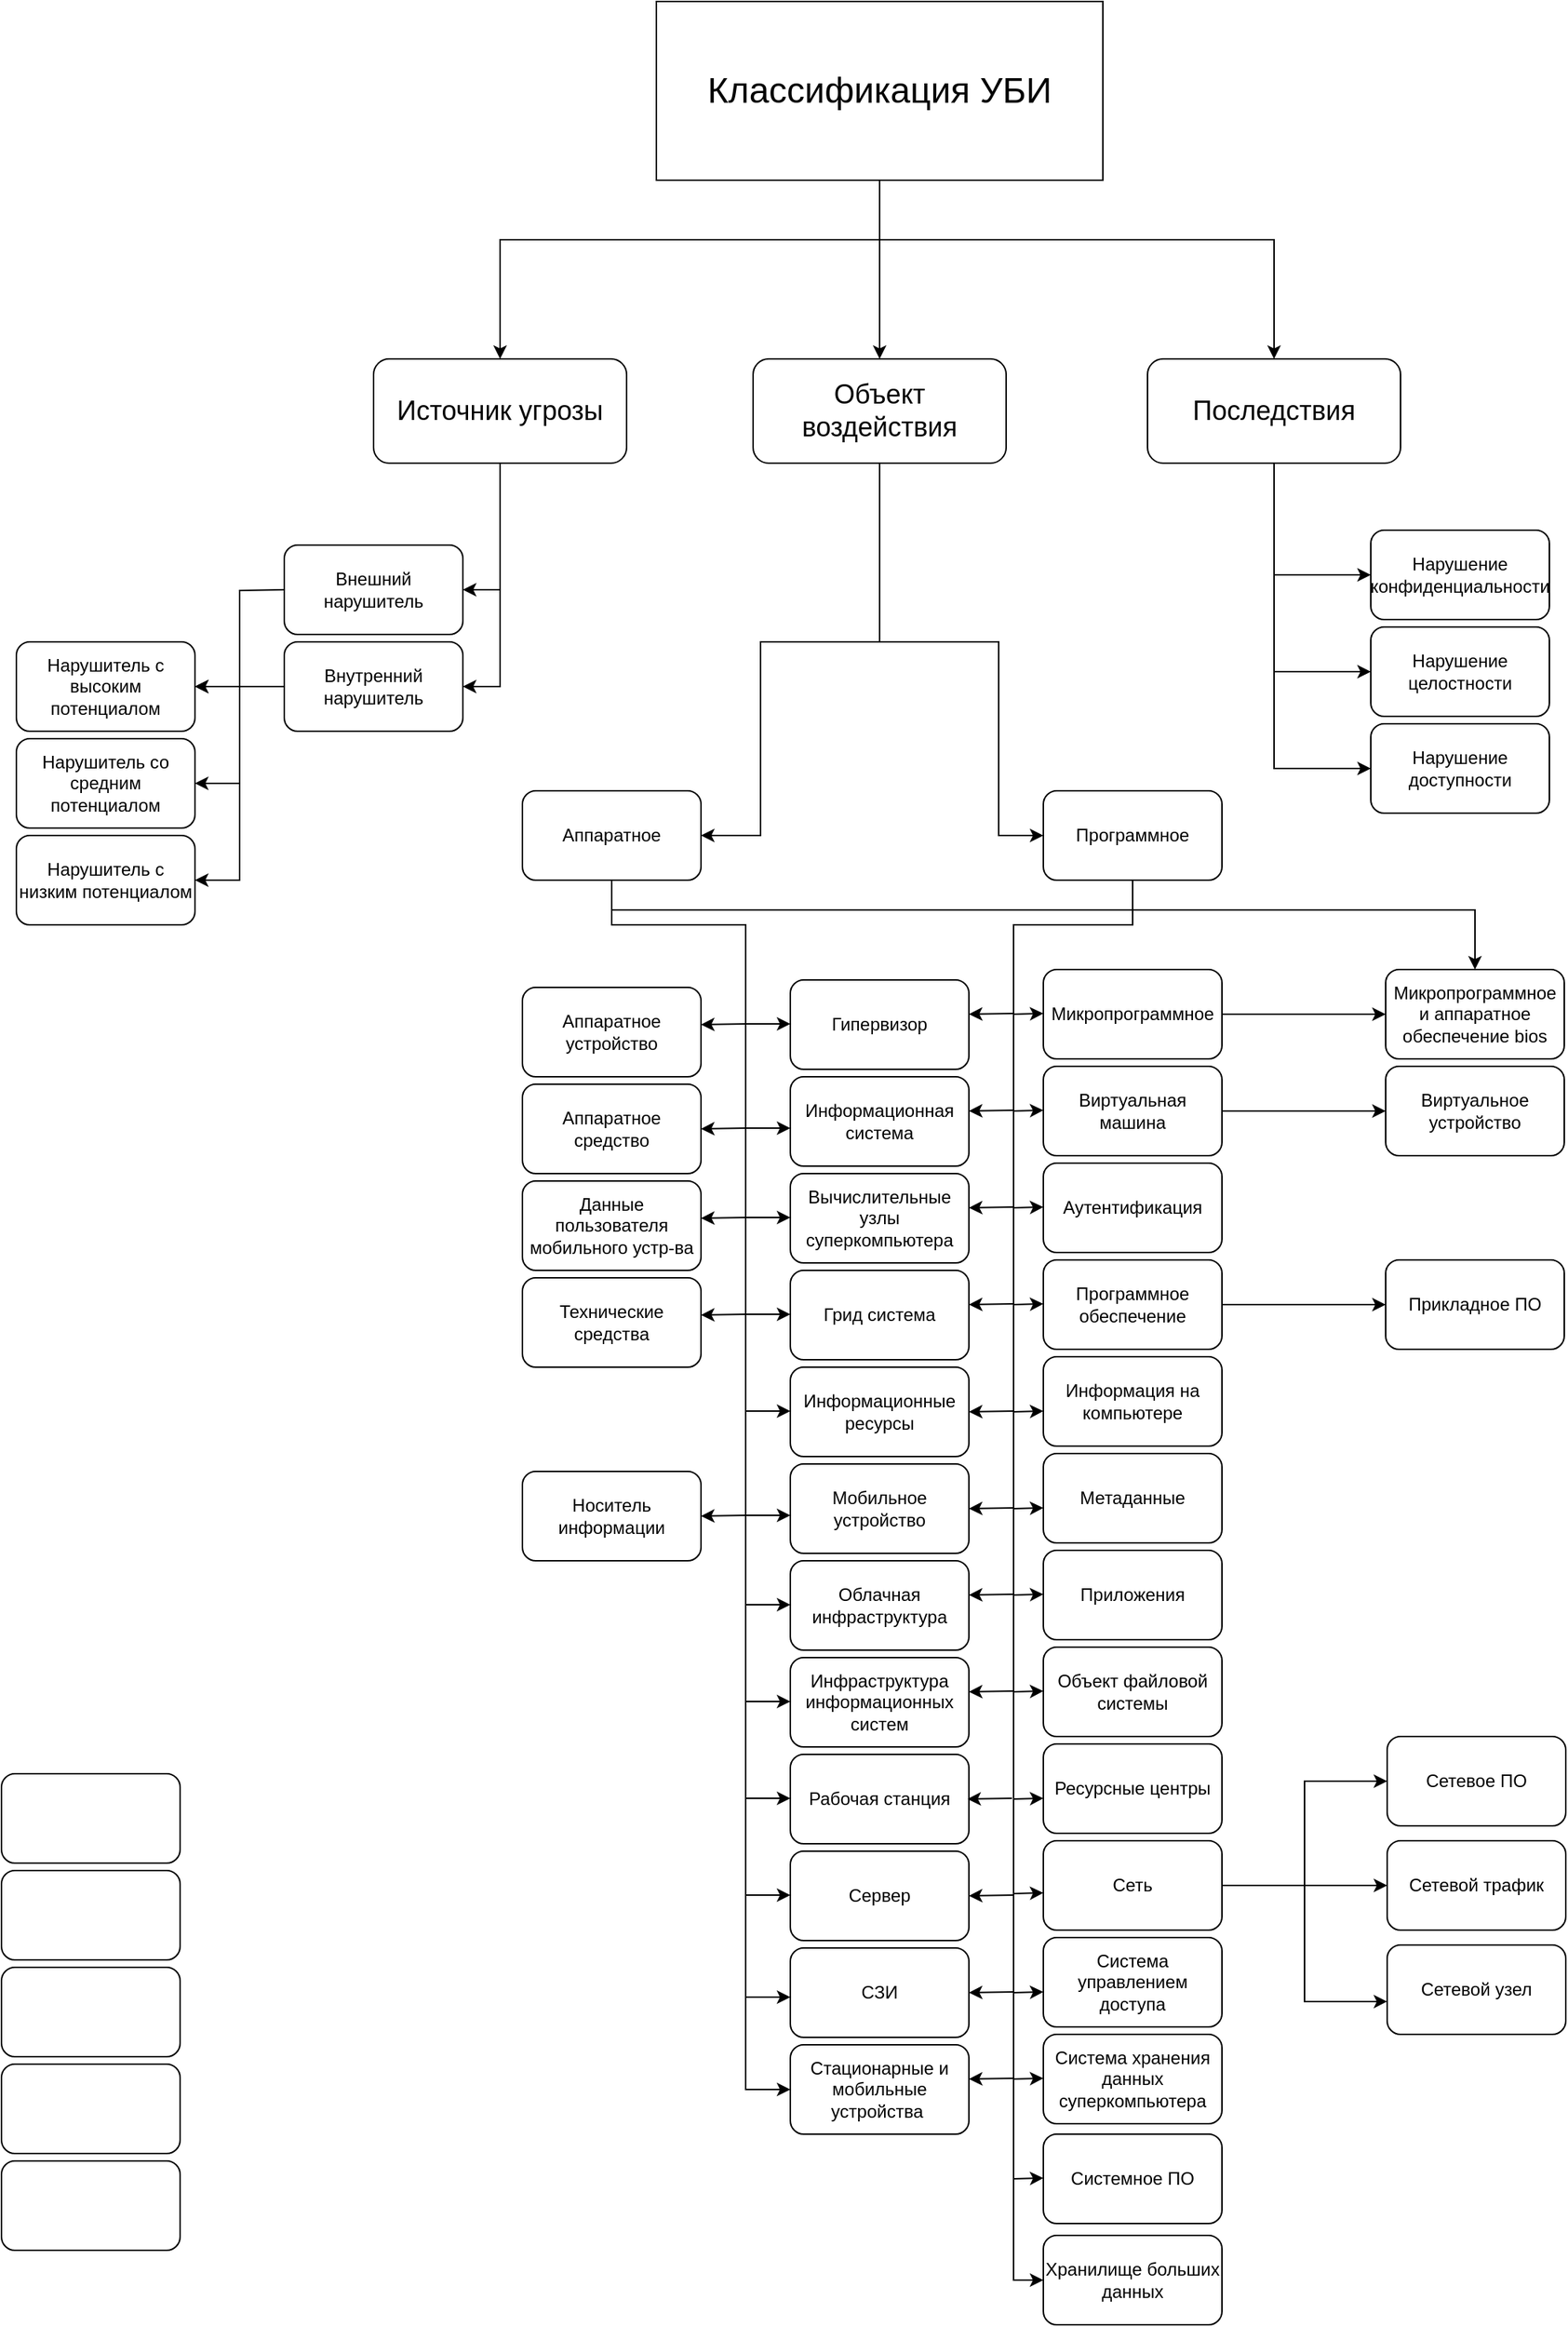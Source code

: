 <mxfile version="21.8.2" type="github">
  <diagram name="Страница — 1" id="jvkb7Z_AVvAjdhoQqOSj">
    <mxGraphModel dx="2133" dy="611" grid="1" gridSize="10" guides="1" tooltips="1" connect="1" arrows="1" fold="1" page="1" pageScale="1" pageWidth="827" pageHeight="1169" math="0" shadow="0">
      <root>
        <mxCell id="0" />
        <mxCell id="1" parent="0" />
        <mxCell id="f-tuK9ODlxQQK8mU3Vla-127" style="edgeStyle=orthogonalEdgeStyle;rounded=0;orthogonalLoop=1;jettySize=auto;html=1;entryX=0.5;entryY=0;entryDx=0;entryDy=0;" edge="1" parent="1" source="zIQ9c6ViwpbR3DGy_JfX-1" target="zIQ9c6ViwpbR3DGy_JfX-2">
          <mxGeometry relative="1" as="geometry">
            <Array as="points">
              <mxPoint x="290" y="290" />
              <mxPoint x="35" y="290" />
            </Array>
          </mxGeometry>
        </mxCell>
        <mxCell id="f-tuK9ODlxQQK8mU3Vla-128" style="edgeStyle=orthogonalEdgeStyle;rounded=0;orthogonalLoop=1;jettySize=auto;html=1;entryX=0.5;entryY=0;entryDx=0;entryDy=0;" edge="1" parent="1" source="zIQ9c6ViwpbR3DGy_JfX-1" target="zIQ9c6ViwpbR3DGy_JfX-3">
          <mxGeometry relative="1" as="geometry" />
        </mxCell>
        <mxCell id="f-tuK9ODlxQQK8mU3Vla-129" style="edgeStyle=orthogonalEdgeStyle;rounded=0;orthogonalLoop=1;jettySize=auto;html=1;entryX=0.5;entryY=0;entryDx=0;entryDy=0;" edge="1" parent="1" source="zIQ9c6ViwpbR3DGy_JfX-1" target="zIQ9c6ViwpbR3DGy_JfX-5">
          <mxGeometry relative="1" as="geometry">
            <Array as="points">
              <mxPoint x="290" y="290" />
              <mxPoint x="555" y="290" />
            </Array>
          </mxGeometry>
        </mxCell>
        <mxCell id="zIQ9c6ViwpbR3DGy_JfX-1" value="&lt;font style=&quot;font-size: 24px;&quot;&gt;Классификация УБИ&lt;/font&gt;" style="rounded=0;whiteSpace=wrap;html=1;" parent="1" vertex="1">
          <mxGeometry x="140" y="130" width="300" height="120" as="geometry" />
        </mxCell>
        <mxCell id="f-tuK9ODlxQQK8mU3Vla-13" style="edgeStyle=orthogonalEdgeStyle;rounded=0;orthogonalLoop=1;jettySize=auto;html=1;exitX=0.5;exitY=1;exitDx=0;exitDy=0;entryX=1;entryY=0.5;entryDx=0;entryDy=0;" edge="1" parent="1" source="zIQ9c6ViwpbR3DGy_JfX-2" target="f-tuK9ODlxQQK8mU3Vla-10">
          <mxGeometry relative="1" as="geometry" />
        </mxCell>
        <mxCell id="f-tuK9ODlxQQK8mU3Vla-14" style="edgeStyle=orthogonalEdgeStyle;rounded=0;orthogonalLoop=1;jettySize=auto;html=1;exitX=0.5;exitY=1;exitDx=0;exitDy=0;entryX=1;entryY=0.5;entryDx=0;entryDy=0;" edge="1" parent="1" source="zIQ9c6ViwpbR3DGy_JfX-2" target="f-tuK9ODlxQQK8mU3Vla-11">
          <mxGeometry relative="1" as="geometry" />
        </mxCell>
        <mxCell id="zIQ9c6ViwpbR3DGy_JfX-2" value="&lt;font style=&quot;font-size: 18px;&quot;&gt;Источник угрозы&lt;/font&gt;" style="rounded=1;whiteSpace=wrap;html=1;" parent="1" vertex="1">
          <mxGeometry x="-50" y="370" width="170" height="70" as="geometry" />
        </mxCell>
        <mxCell id="f-tuK9ODlxQQK8mU3Vla-66" style="edgeStyle=orthogonalEdgeStyle;rounded=0;orthogonalLoop=1;jettySize=auto;html=1;entryX=1;entryY=0.5;entryDx=0;entryDy=0;exitX=0.5;exitY=1;exitDx=0;exitDy=0;" edge="1" parent="1" source="zIQ9c6ViwpbR3DGy_JfX-3" target="f-tuK9ODlxQQK8mU3Vla-12">
          <mxGeometry relative="1" as="geometry">
            <mxPoint x="200" y="1290" as="targetPoint" />
            <Array as="points">
              <mxPoint x="290" y="560" />
              <mxPoint x="210" y="560" />
              <mxPoint x="210" y="690" />
            </Array>
          </mxGeometry>
        </mxCell>
        <mxCell id="f-tuK9ODlxQQK8mU3Vla-68" style="edgeStyle=orthogonalEdgeStyle;rounded=0;orthogonalLoop=1;jettySize=auto;html=1;exitX=0.5;exitY=1;exitDx=0;exitDy=0;entryX=0;entryY=0.5;entryDx=0;entryDy=0;" edge="1" parent="1" source="zIQ9c6ViwpbR3DGy_JfX-3" target="f-tuK9ODlxQQK8mU3Vla-19">
          <mxGeometry relative="1" as="geometry">
            <mxPoint x="390" y="1640" as="targetPoint" />
            <Array as="points">
              <mxPoint x="290" y="560" />
              <mxPoint x="370" y="560" />
              <mxPoint x="370" y="690" />
            </Array>
          </mxGeometry>
        </mxCell>
        <mxCell id="zIQ9c6ViwpbR3DGy_JfX-3" value="&lt;font style=&quot;font-size: 18px;&quot;&gt;Объект воздействия&lt;/font&gt;" style="rounded=1;whiteSpace=wrap;html=1;" parent="1" vertex="1">
          <mxGeometry x="205" y="370" width="170" height="70" as="geometry" />
        </mxCell>
        <mxCell id="f-tuK9ODlxQQK8mU3Vla-5" style="edgeStyle=orthogonalEdgeStyle;rounded=0;orthogonalLoop=1;jettySize=auto;html=1;exitX=0.5;exitY=1;exitDx=0;exitDy=0;entryX=0;entryY=0.5;entryDx=0;entryDy=0;" edge="1" parent="1" source="zIQ9c6ViwpbR3DGy_JfX-5" target="f-tuK9ODlxQQK8mU3Vla-3">
          <mxGeometry relative="1" as="geometry" />
        </mxCell>
        <mxCell id="f-tuK9ODlxQQK8mU3Vla-6" style="edgeStyle=orthogonalEdgeStyle;rounded=0;orthogonalLoop=1;jettySize=auto;html=1;exitX=0.5;exitY=1;exitDx=0;exitDy=0;entryX=0;entryY=0.5;entryDx=0;entryDy=0;" edge="1" parent="1" source="zIQ9c6ViwpbR3DGy_JfX-5" target="f-tuK9ODlxQQK8mU3Vla-4">
          <mxGeometry relative="1" as="geometry" />
        </mxCell>
        <mxCell id="zIQ9c6ViwpbR3DGy_JfX-5" value="&lt;font style=&quot;font-size: 18px;&quot;&gt;Последствия&lt;/font&gt;" style="rounded=1;whiteSpace=wrap;html=1;" parent="1" vertex="1">
          <mxGeometry x="470" y="370" width="170" height="70" as="geometry" />
        </mxCell>
        <mxCell id="zIQ9c6ViwpbR3DGy_JfX-14" value="" style="endArrow=classic;html=1;rounded=0;exitX=0.5;exitY=1;exitDx=0;exitDy=0;entryX=0;entryY=0.5;entryDx=0;entryDy=0;" parent="1" source="zIQ9c6ViwpbR3DGy_JfX-5" target="f-tuK9ODlxQQK8mU3Vla-1" edge="1">
          <mxGeometry width="50" height="50" relative="1" as="geometry">
            <mxPoint x="380" y="505" as="sourcePoint" />
            <mxPoint x="430" y="455" as="targetPoint" />
            <Array as="points">
              <mxPoint x="555" y="515" />
            </Array>
          </mxGeometry>
        </mxCell>
        <mxCell id="f-tuK9ODlxQQK8mU3Vla-1" value="Нарушение конфиденциальности" style="rounded=1;whiteSpace=wrap;html=1;" vertex="1" parent="1">
          <mxGeometry x="620" y="485" width="120" height="60" as="geometry" />
        </mxCell>
        <mxCell id="f-tuK9ODlxQQK8mU3Vla-3" value="Нарушение целостности" style="rounded=1;whiteSpace=wrap;html=1;" vertex="1" parent="1">
          <mxGeometry x="620" y="550" width="120" height="60" as="geometry" />
        </mxCell>
        <mxCell id="f-tuK9ODlxQQK8mU3Vla-4" value="Нарушение доступности" style="rounded=1;whiteSpace=wrap;html=1;" vertex="1" parent="1">
          <mxGeometry x="620" y="615" width="120" height="60" as="geometry" />
        </mxCell>
        <mxCell id="f-tuK9ODlxQQK8mU3Vla-7" value="Нарушитель с высоким потенциалом" style="rounded=1;whiteSpace=wrap;html=1;" vertex="1" parent="1">
          <mxGeometry x="-290" y="560" width="120" height="60" as="geometry" />
        </mxCell>
        <mxCell id="f-tuK9ODlxQQK8mU3Vla-8" value="Нарушитель со средним потенциалом" style="rounded=1;whiteSpace=wrap;html=1;" vertex="1" parent="1">
          <mxGeometry x="-290" y="625" width="120" height="60" as="geometry" />
        </mxCell>
        <mxCell id="f-tuK9ODlxQQK8mU3Vla-9" value="Нарушитель с низким потенциалом" style="rounded=1;whiteSpace=wrap;html=1;" vertex="1" parent="1">
          <mxGeometry x="-290" y="690" width="120" height="60" as="geometry" />
        </mxCell>
        <mxCell id="f-tuK9ODlxQQK8mU3Vla-18" style="edgeStyle=orthogonalEdgeStyle;rounded=0;orthogonalLoop=1;jettySize=auto;html=1;exitX=0;exitY=0.5;exitDx=0;exitDy=0;entryX=1;entryY=0.5;entryDx=0;entryDy=0;" edge="1" parent="1" target="f-tuK9ODlxQQK8mU3Vla-7">
          <mxGeometry relative="1" as="geometry">
            <mxPoint x="-110" y="525" as="sourcePoint" />
          </mxGeometry>
        </mxCell>
        <mxCell id="f-tuK9ODlxQQK8mU3Vla-10" value="Внешний нарушитель" style="rounded=1;whiteSpace=wrap;html=1;" vertex="1" parent="1">
          <mxGeometry x="-110" y="495" width="120" height="60" as="geometry" />
        </mxCell>
        <mxCell id="f-tuK9ODlxQQK8mU3Vla-15" style="edgeStyle=orthogonalEdgeStyle;rounded=0;orthogonalLoop=1;jettySize=auto;html=1;exitX=0;exitY=0.5;exitDx=0;exitDy=0;entryX=1;entryY=0.5;entryDx=0;entryDy=0;" edge="1" parent="1" source="f-tuK9ODlxQQK8mU3Vla-11" target="f-tuK9ODlxQQK8mU3Vla-9">
          <mxGeometry relative="1" as="geometry" />
        </mxCell>
        <mxCell id="f-tuK9ODlxQQK8mU3Vla-16" style="edgeStyle=orthogonalEdgeStyle;rounded=0;orthogonalLoop=1;jettySize=auto;html=1;exitX=0;exitY=0.5;exitDx=0;exitDy=0;entryX=1;entryY=0.5;entryDx=0;entryDy=0;" edge="1" parent="1" source="f-tuK9ODlxQQK8mU3Vla-11" target="f-tuK9ODlxQQK8mU3Vla-8">
          <mxGeometry relative="1" as="geometry" />
        </mxCell>
        <mxCell id="f-tuK9ODlxQQK8mU3Vla-17" style="edgeStyle=orthogonalEdgeStyle;rounded=0;orthogonalLoop=1;jettySize=auto;html=1;exitX=0;exitY=0.5;exitDx=0;exitDy=0;entryX=1;entryY=0.5;entryDx=0;entryDy=0;" edge="1" parent="1" source="f-tuK9ODlxQQK8mU3Vla-11" target="f-tuK9ODlxQQK8mU3Vla-7">
          <mxGeometry relative="1" as="geometry" />
        </mxCell>
        <mxCell id="f-tuK9ODlxQQK8mU3Vla-11" value="Внутренний нарушитель" style="rounded=1;whiteSpace=wrap;html=1;" vertex="1" parent="1">
          <mxGeometry x="-110" y="560" width="120" height="60" as="geometry" />
        </mxCell>
        <mxCell id="f-tuK9ODlxQQK8mU3Vla-69" style="edgeStyle=orthogonalEdgeStyle;rounded=0;orthogonalLoop=1;jettySize=auto;html=1;entryX=0;entryY=0.5;entryDx=0;entryDy=0;exitX=0.5;exitY=1;exitDx=0;exitDy=0;" edge="1" parent="1" source="f-tuK9ODlxQQK8mU3Vla-12" target="f-tuK9ODlxQQK8mU3Vla-53">
          <mxGeometry relative="1" as="geometry">
            <mxPoint x="130" y="726" as="sourcePoint" />
            <mxPoint x="190" y="1568" as="targetPoint" />
            <Array as="points">
              <mxPoint x="110" y="750" />
              <mxPoint x="200" y="750" />
              <mxPoint x="200" y="1532" />
            </Array>
          </mxGeometry>
        </mxCell>
        <mxCell id="f-tuK9ODlxQQK8mU3Vla-130" style="edgeStyle=orthogonalEdgeStyle;rounded=0;orthogonalLoop=1;jettySize=auto;html=1;entryX=0.5;entryY=0;entryDx=0;entryDy=0;" edge="1" parent="1" source="f-tuK9ODlxQQK8mU3Vla-12" target="f-tuK9ODlxQQK8mU3Vla-45">
          <mxGeometry relative="1" as="geometry">
            <Array as="points">
              <mxPoint x="110" y="740" />
              <mxPoint x="690" y="740" />
            </Array>
          </mxGeometry>
        </mxCell>
        <mxCell id="f-tuK9ODlxQQK8mU3Vla-12" value="Аппаратное" style="rounded=1;whiteSpace=wrap;html=1;" vertex="1" parent="1">
          <mxGeometry x="50" y="660" width="120" height="60" as="geometry" />
        </mxCell>
        <mxCell id="f-tuK9ODlxQQK8mU3Vla-70" style="edgeStyle=orthogonalEdgeStyle;rounded=0;orthogonalLoop=1;jettySize=auto;html=1;entryX=0;entryY=0.5;entryDx=0;entryDy=0;" edge="1" parent="1" source="f-tuK9ODlxQQK8mU3Vla-19" target="f-tuK9ODlxQQK8mU3Vla-51">
          <mxGeometry relative="1" as="geometry">
            <Array as="points">
              <mxPoint x="460" y="750" />
              <mxPoint x="380" y="750" />
              <mxPoint x="380" y="1660" />
            </Array>
          </mxGeometry>
        </mxCell>
        <mxCell id="f-tuK9ODlxQQK8mU3Vla-19" value="Программное" style="rounded=1;whiteSpace=wrap;html=1;" vertex="1" parent="1">
          <mxGeometry x="400" y="660" width="120" height="60" as="geometry" />
        </mxCell>
        <mxCell id="f-tuK9ODlxQQK8mU3Vla-121" style="edgeStyle=orthogonalEdgeStyle;rounded=0;orthogonalLoop=1;jettySize=auto;html=1;entryX=0;entryY=0.5;entryDx=0;entryDy=0;" edge="1" parent="1" source="f-tuK9ODlxQQK8mU3Vla-20" target="f-tuK9ODlxQQK8mU3Vla-45">
          <mxGeometry relative="1" as="geometry" />
        </mxCell>
        <mxCell id="f-tuK9ODlxQQK8mU3Vla-20" value="Микропрограммное" style="rounded=1;whiteSpace=wrap;html=1;" vertex="1" parent="1">
          <mxGeometry x="400" y="780" width="120" height="60" as="geometry" />
        </mxCell>
        <mxCell id="f-tuK9ODlxQQK8mU3Vla-21" value="Аппаратное устройство" style="rounded=1;whiteSpace=wrap;html=1;" vertex="1" parent="1">
          <mxGeometry x="50" y="792" width="120" height="60" as="geometry" />
        </mxCell>
        <mxCell id="f-tuK9ODlxQQK8mU3Vla-22" value="Аппаратное средство" style="rounded=1;whiteSpace=wrap;html=1;" vertex="1" parent="1">
          <mxGeometry x="50" y="857" width="120" height="60" as="geometry" />
        </mxCell>
        <mxCell id="f-tuK9ODlxQQK8mU3Vla-23" value="Данные пользователя мобильного устр-ва" style="rounded=1;whiteSpace=wrap;html=1;" vertex="1" parent="1">
          <mxGeometry x="50" y="922" width="120" height="60" as="geometry" />
        </mxCell>
        <mxCell id="f-tuK9ODlxQQK8mU3Vla-24" value="Технические средства" style="rounded=1;whiteSpace=wrap;html=1;" vertex="1" parent="1">
          <mxGeometry x="50" y="987" width="120" height="60" as="geometry" />
        </mxCell>
        <mxCell id="f-tuK9ODlxQQK8mU3Vla-26" value="Носитель информации" style="rounded=1;whiteSpace=wrap;html=1;" vertex="1" parent="1">
          <mxGeometry x="50" y="1117" width="120" height="60" as="geometry" />
        </mxCell>
        <mxCell id="f-tuK9ODlxQQK8mU3Vla-27" value="" style="rounded=1;whiteSpace=wrap;html=1;" vertex="1" parent="1">
          <mxGeometry x="-300" y="1320" width="120" height="60" as="geometry" />
        </mxCell>
        <mxCell id="f-tuK9ODlxQQK8mU3Vla-28" value="" style="rounded=1;whiteSpace=wrap;html=1;" vertex="1" parent="1">
          <mxGeometry x="-300" y="1385" width="120" height="60" as="geometry" />
        </mxCell>
        <mxCell id="f-tuK9ODlxQQK8mU3Vla-122" style="edgeStyle=orthogonalEdgeStyle;rounded=0;orthogonalLoop=1;jettySize=auto;html=1;entryX=0;entryY=0.5;entryDx=0;entryDy=0;" edge="1" parent="1" source="f-tuK9ODlxQQK8mU3Vla-29" target="f-tuK9ODlxQQK8mU3Vla-37">
          <mxGeometry relative="1" as="geometry" />
        </mxCell>
        <mxCell id="f-tuK9ODlxQQK8mU3Vla-29" value="Виртуальная машина" style="rounded=1;whiteSpace=wrap;html=1;" vertex="1" parent="1">
          <mxGeometry x="400" y="845" width="120" height="60" as="geometry" />
        </mxCell>
        <mxCell id="f-tuK9ODlxQQK8mU3Vla-30" value="Аутентификация" style="rounded=1;whiteSpace=wrap;html=1;" vertex="1" parent="1">
          <mxGeometry x="400" y="910" width="120" height="60" as="geometry" />
        </mxCell>
        <mxCell id="f-tuK9ODlxQQK8mU3Vla-123" style="edgeStyle=orthogonalEdgeStyle;rounded=0;orthogonalLoop=1;jettySize=auto;html=1;entryX=0;entryY=0.5;entryDx=0;entryDy=0;" edge="1" parent="1" source="f-tuK9ODlxQQK8mU3Vla-31" target="f-tuK9ODlxQQK8mU3Vla-61">
          <mxGeometry relative="1" as="geometry" />
        </mxCell>
        <mxCell id="f-tuK9ODlxQQK8mU3Vla-31" value="Программное обеспечение" style="rounded=1;whiteSpace=wrap;html=1;" vertex="1" parent="1">
          <mxGeometry x="400" y="975" width="120" height="60" as="geometry" />
        </mxCell>
        <mxCell id="f-tuK9ODlxQQK8mU3Vla-32" value="Информация на компьютере" style="rounded=1;whiteSpace=wrap;html=1;" vertex="1" parent="1">
          <mxGeometry x="400" y="1040" width="120" height="60" as="geometry" />
        </mxCell>
        <mxCell id="f-tuK9ODlxQQK8mU3Vla-33" value="Метаданные" style="rounded=1;whiteSpace=wrap;html=1;" vertex="1" parent="1">
          <mxGeometry x="400" y="1105" width="120" height="60" as="geometry" />
        </mxCell>
        <mxCell id="f-tuK9ODlxQQK8mU3Vla-34" value="Приложения" style="rounded=1;whiteSpace=wrap;html=1;" vertex="1" parent="1">
          <mxGeometry x="400" y="1170" width="120" height="60" as="geometry" />
        </mxCell>
        <mxCell id="f-tuK9ODlxQQK8mU3Vla-35" value="Объект файловой системы" style="rounded=1;whiteSpace=wrap;html=1;" vertex="1" parent="1">
          <mxGeometry x="400" y="1235" width="120" height="60" as="geometry" />
        </mxCell>
        <mxCell id="f-tuK9ODlxQQK8mU3Vla-36" value="Гипервизор" style="rounded=1;whiteSpace=wrap;html=1;" vertex="1" parent="1">
          <mxGeometry x="230" y="787" width="120" height="60" as="geometry" />
        </mxCell>
        <mxCell id="f-tuK9ODlxQQK8mU3Vla-37" value="Виртуальное устройство" style="rounded=1;whiteSpace=wrap;html=1;" vertex="1" parent="1">
          <mxGeometry x="630" y="845" width="120" height="60" as="geometry" />
        </mxCell>
        <mxCell id="f-tuK9ODlxQQK8mU3Vla-38" value="Информационная система" style="rounded=1;whiteSpace=wrap;html=1;" vertex="1" parent="1">
          <mxGeometry x="230" y="852" width="120" height="60" as="geometry" />
        </mxCell>
        <mxCell id="f-tuK9ODlxQQK8mU3Vla-39" value="Вычислительные узлы суперкомпьютера" style="rounded=1;whiteSpace=wrap;html=1;" vertex="1" parent="1">
          <mxGeometry x="230" y="917" width="120" height="60" as="geometry" />
        </mxCell>
        <mxCell id="f-tuK9ODlxQQK8mU3Vla-40" value="Грид система" style="rounded=1;whiteSpace=wrap;html=1;" vertex="1" parent="1">
          <mxGeometry x="230" y="982" width="120" height="60" as="geometry" />
        </mxCell>
        <mxCell id="f-tuK9ODlxQQK8mU3Vla-41" value="Информационные ресурсы" style="rounded=1;whiteSpace=wrap;html=1;" vertex="1" parent="1">
          <mxGeometry x="230" y="1047" width="120" height="60" as="geometry" />
        </mxCell>
        <mxCell id="f-tuK9ODlxQQK8mU3Vla-42" value="Мобильное устройство" style="rounded=1;whiteSpace=wrap;html=1;" vertex="1" parent="1">
          <mxGeometry x="230" y="1112" width="120" height="60" as="geometry" />
        </mxCell>
        <mxCell id="f-tuK9ODlxQQK8mU3Vla-43" value="Облачная инфраструктура" style="rounded=1;whiteSpace=wrap;html=1;" vertex="1" parent="1">
          <mxGeometry x="230" y="1177" width="120" height="60" as="geometry" />
        </mxCell>
        <mxCell id="f-tuK9ODlxQQK8mU3Vla-44" value="Инфраструктура информационных систем" style="rounded=1;whiteSpace=wrap;html=1;" vertex="1" parent="1">
          <mxGeometry x="230" y="1242" width="120" height="60" as="geometry" />
        </mxCell>
        <mxCell id="f-tuK9ODlxQQK8mU3Vla-45" value="Микропрограммное и аппаратное обеспечение bios" style="rounded=1;whiteSpace=wrap;html=1;" vertex="1" parent="1">
          <mxGeometry x="630" y="780" width="120" height="60" as="geometry" />
        </mxCell>
        <mxCell id="f-tuK9ODlxQQK8mU3Vla-46" value="Рабочая станция" style="rounded=1;whiteSpace=wrap;html=1;" vertex="1" parent="1">
          <mxGeometry x="230" y="1307" width="120" height="60" as="geometry" />
        </mxCell>
        <mxCell id="f-tuK9ODlxQQK8mU3Vla-47" value="Сервер" style="rounded=1;whiteSpace=wrap;html=1;" vertex="1" parent="1">
          <mxGeometry x="230" y="1372" width="120" height="60" as="geometry" />
        </mxCell>
        <mxCell id="f-tuK9ODlxQQK8mU3Vla-48" value="" style="rounded=1;whiteSpace=wrap;html=1;" vertex="1" parent="1">
          <mxGeometry x="-300" y="1450" width="120" height="60" as="geometry" />
        </mxCell>
        <mxCell id="f-tuK9ODlxQQK8mU3Vla-49" value="" style="rounded=1;whiteSpace=wrap;html=1;" vertex="1" parent="1">
          <mxGeometry x="-300" y="1515" width="120" height="60" as="geometry" />
        </mxCell>
        <mxCell id="f-tuK9ODlxQQK8mU3Vla-50" value="" style="rounded=1;whiteSpace=wrap;html=1;" vertex="1" parent="1">
          <mxGeometry x="-300" y="1580" width="120" height="60" as="geometry" />
        </mxCell>
        <mxCell id="f-tuK9ODlxQQK8mU3Vla-51" value="Хранилище больших данных" style="rounded=1;whiteSpace=wrap;html=1;" vertex="1" parent="1">
          <mxGeometry x="400" y="1630" width="120" height="60" as="geometry" />
        </mxCell>
        <mxCell id="f-tuK9ODlxQQK8mU3Vla-52" value="СЗИ" style="rounded=1;whiteSpace=wrap;html=1;" vertex="1" parent="1">
          <mxGeometry x="230" y="1437" width="120" height="60" as="geometry" />
        </mxCell>
        <mxCell id="f-tuK9ODlxQQK8mU3Vla-53" value="Стационарные и мобильные устройства&amp;nbsp;" style="rounded=1;whiteSpace=wrap;html=1;" vertex="1" parent="1">
          <mxGeometry x="230" y="1502" width="120" height="60" as="geometry" />
        </mxCell>
        <mxCell id="f-tuK9ODlxQQK8mU3Vla-56" value="Ресурсные центры" style="rounded=1;whiteSpace=wrap;html=1;" vertex="1" parent="1">
          <mxGeometry x="400" y="1300" width="120" height="60" as="geometry" />
        </mxCell>
        <mxCell id="f-tuK9ODlxQQK8mU3Vla-124" style="edgeStyle=orthogonalEdgeStyle;rounded=0;orthogonalLoop=1;jettySize=auto;html=1;entryX=0;entryY=0.5;entryDx=0;entryDy=0;" edge="1" parent="1" source="f-tuK9ODlxQQK8mU3Vla-57" target="f-tuK9ODlxQQK8mU3Vla-62">
          <mxGeometry relative="1" as="geometry" />
        </mxCell>
        <mxCell id="f-tuK9ODlxQQK8mU3Vla-125" style="edgeStyle=orthogonalEdgeStyle;rounded=0;orthogonalLoop=1;jettySize=auto;html=1;entryX=0;entryY=0.5;entryDx=0;entryDy=0;" edge="1" parent="1" source="f-tuK9ODlxQQK8mU3Vla-57" target="f-tuK9ODlxQQK8mU3Vla-63">
          <mxGeometry relative="1" as="geometry" />
        </mxCell>
        <mxCell id="f-tuK9ODlxQQK8mU3Vla-57" value="Сеть" style="rounded=1;whiteSpace=wrap;html=1;" vertex="1" parent="1">
          <mxGeometry x="400" y="1365" width="120" height="60" as="geometry" />
        </mxCell>
        <mxCell id="f-tuK9ODlxQQK8mU3Vla-58" value="Система управлением доступа" style="rounded=1;whiteSpace=wrap;html=1;" vertex="1" parent="1">
          <mxGeometry x="400" y="1430" width="120" height="60" as="geometry" />
        </mxCell>
        <mxCell id="f-tuK9ODlxQQK8mU3Vla-59" value="Система хранения данных суперкомпьютера" style="rounded=1;whiteSpace=wrap;html=1;" vertex="1" parent="1">
          <mxGeometry x="400" y="1495" width="120" height="60" as="geometry" />
        </mxCell>
        <mxCell id="f-tuK9ODlxQQK8mU3Vla-60" value="Системное ПО" style="rounded=1;whiteSpace=wrap;html=1;" vertex="1" parent="1">
          <mxGeometry x="400" y="1562" width="120" height="60" as="geometry" />
        </mxCell>
        <mxCell id="f-tuK9ODlxQQK8mU3Vla-61" value="Прикладное ПО" style="rounded=1;whiteSpace=wrap;html=1;" vertex="1" parent="1">
          <mxGeometry x="630" y="975" width="120" height="60" as="geometry" />
        </mxCell>
        <mxCell id="f-tuK9ODlxQQK8mU3Vla-62" value="Сетевое ПО" style="rounded=1;whiteSpace=wrap;html=1;" vertex="1" parent="1">
          <mxGeometry x="631" y="1295" width="120" height="60" as="geometry" />
        </mxCell>
        <mxCell id="f-tuK9ODlxQQK8mU3Vla-63" value="Сетевой трафик" style="rounded=1;whiteSpace=wrap;html=1;" vertex="1" parent="1">
          <mxGeometry x="631" y="1365" width="120" height="60" as="geometry" />
        </mxCell>
        <mxCell id="f-tuK9ODlxQQK8mU3Vla-64" value="Сетевой узел" style="rounded=1;whiteSpace=wrap;html=1;" vertex="1" parent="1">
          <mxGeometry x="631" y="1435" width="120" height="60" as="geometry" />
        </mxCell>
        <mxCell id="f-tuK9ODlxQQK8mU3Vla-71" value="" style="endArrow=classic;html=1;rounded=0;" edge="1" parent="1">
          <mxGeometry width="50" height="50" relative="1" as="geometry">
            <mxPoint x="200" y="1401.5" as="sourcePoint" />
            <mxPoint x="230" y="1401.5" as="targetPoint" />
          </mxGeometry>
        </mxCell>
        <mxCell id="f-tuK9ODlxQQK8mU3Vla-74" value="" style="endArrow=classic;html=1;rounded=0;" edge="1" parent="1">
          <mxGeometry width="50" height="50" relative="1" as="geometry">
            <mxPoint x="200" y="1470" as="sourcePoint" />
            <mxPoint x="230" y="1470" as="targetPoint" />
          </mxGeometry>
        </mxCell>
        <mxCell id="f-tuK9ODlxQQK8mU3Vla-75" value="" style="endArrow=classic;html=1;rounded=0;" edge="1" parent="1">
          <mxGeometry width="50" height="50" relative="1" as="geometry">
            <mxPoint x="200" y="1336.5" as="sourcePoint" />
            <mxPoint x="230" y="1336.5" as="targetPoint" />
          </mxGeometry>
        </mxCell>
        <mxCell id="f-tuK9ODlxQQK8mU3Vla-76" value="" style="endArrow=classic;html=1;rounded=0;" edge="1" parent="1">
          <mxGeometry width="50" height="50" relative="1" as="geometry">
            <mxPoint x="200" y="1271.5" as="sourcePoint" />
            <mxPoint x="230" y="1271.5" as="targetPoint" />
          </mxGeometry>
        </mxCell>
        <mxCell id="f-tuK9ODlxQQK8mU3Vla-77" value="" style="endArrow=classic;html=1;rounded=0;" edge="1" parent="1">
          <mxGeometry width="50" height="50" relative="1" as="geometry">
            <mxPoint x="200" y="1206.5" as="sourcePoint" />
            <mxPoint x="230" y="1206.5" as="targetPoint" />
          </mxGeometry>
        </mxCell>
        <mxCell id="f-tuK9ODlxQQK8mU3Vla-78" value="" style="endArrow=classic;html=1;rounded=0;" edge="1" parent="1">
          <mxGeometry width="50" height="50" relative="1" as="geometry">
            <mxPoint x="200" y="1146.5" as="sourcePoint" />
            <mxPoint x="230" y="1146.5" as="targetPoint" />
          </mxGeometry>
        </mxCell>
        <mxCell id="f-tuK9ODlxQQK8mU3Vla-79" value="" style="endArrow=classic;html=1;rounded=0;" edge="1" parent="1">
          <mxGeometry width="50" height="50" relative="1" as="geometry">
            <mxPoint x="200" y="1076.5" as="sourcePoint" />
            <mxPoint x="230" y="1076.5" as="targetPoint" />
          </mxGeometry>
        </mxCell>
        <mxCell id="f-tuK9ODlxQQK8mU3Vla-80" value="" style="endArrow=classic;html=1;rounded=0;" edge="1" parent="1">
          <mxGeometry width="50" height="50" relative="1" as="geometry">
            <mxPoint x="200" y="1011.5" as="sourcePoint" />
            <mxPoint x="230" y="1011.5" as="targetPoint" />
          </mxGeometry>
        </mxCell>
        <mxCell id="f-tuK9ODlxQQK8mU3Vla-81" value="" style="endArrow=classic;html=1;rounded=0;" edge="1" parent="1">
          <mxGeometry width="50" height="50" relative="1" as="geometry">
            <mxPoint x="200" y="946.5" as="sourcePoint" />
            <mxPoint x="230" y="946.5" as="targetPoint" />
          </mxGeometry>
        </mxCell>
        <mxCell id="f-tuK9ODlxQQK8mU3Vla-82" value="" style="endArrow=classic;html=1;rounded=0;" edge="1" parent="1">
          <mxGeometry width="50" height="50" relative="1" as="geometry">
            <mxPoint x="200" y="886.5" as="sourcePoint" />
            <mxPoint x="230" y="886.5" as="targetPoint" />
          </mxGeometry>
        </mxCell>
        <mxCell id="f-tuK9ODlxQQK8mU3Vla-83" value="" style="endArrow=classic;html=1;rounded=0;" edge="1" parent="1">
          <mxGeometry width="50" height="50" relative="1" as="geometry">
            <mxPoint x="200" y="816.5" as="sourcePoint" />
            <mxPoint x="230" y="816.5" as="targetPoint" />
          </mxGeometry>
        </mxCell>
        <mxCell id="f-tuK9ODlxQQK8mU3Vla-84" value="" style="endArrow=classic;html=1;rounded=0;" edge="1" parent="1">
          <mxGeometry width="50" height="50" relative="1" as="geometry">
            <mxPoint x="380" y="1592" as="sourcePoint" />
            <mxPoint x="400" y="1591.5" as="targetPoint" />
          </mxGeometry>
        </mxCell>
        <mxCell id="f-tuK9ODlxQQK8mU3Vla-85" value="" style="endArrow=classic;html=1;rounded=0;" edge="1" parent="1">
          <mxGeometry width="50" height="50" relative="1" as="geometry">
            <mxPoint x="380" y="1525" as="sourcePoint" />
            <mxPoint x="400" y="1524.5" as="targetPoint" />
          </mxGeometry>
        </mxCell>
        <mxCell id="f-tuK9ODlxQQK8mU3Vla-86" value="" style="endArrow=classic;html=1;rounded=0;" edge="1" parent="1">
          <mxGeometry width="50" height="50" relative="1" as="geometry">
            <mxPoint x="380" y="1467" as="sourcePoint" />
            <mxPoint x="400" y="1466.5" as="targetPoint" />
          </mxGeometry>
        </mxCell>
        <mxCell id="f-tuK9ODlxQQK8mU3Vla-87" value="" style="endArrow=classic;html=1;rounded=0;" edge="1" parent="1">
          <mxGeometry width="50" height="50" relative="1" as="geometry">
            <mxPoint x="380" y="1400.5" as="sourcePoint" />
            <mxPoint x="400" y="1400" as="targetPoint" />
          </mxGeometry>
        </mxCell>
        <mxCell id="f-tuK9ODlxQQK8mU3Vla-88" value="" style="endArrow=classic;html=1;rounded=0;" edge="1" parent="1">
          <mxGeometry width="50" height="50" relative="1" as="geometry">
            <mxPoint x="380" y="1337" as="sourcePoint" />
            <mxPoint x="400" y="1336.5" as="targetPoint" />
          </mxGeometry>
        </mxCell>
        <mxCell id="f-tuK9ODlxQQK8mU3Vla-89" value="" style="endArrow=classic;html=1;rounded=0;" edge="1" parent="1">
          <mxGeometry width="50" height="50" relative="1" as="geometry">
            <mxPoint x="380" y="1265" as="sourcePoint" />
            <mxPoint x="400" y="1264.5" as="targetPoint" />
          </mxGeometry>
        </mxCell>
        <mxCell id="f-tuK9ODlxQQK8mU3Vla-90" value="" style="endArrow=classic;html=1;rounded=0;" edge="1" parent="1">
          <mxGeometry width="50" height="50" relative="1" as="geometry">
            <mxPoint x="380" y="1142" as="sourcePoint" />
            <mxPoint x="400" y="1141.5" as="targetPoint" />
          </mxGeometry>
        </mxCell>
        <mxCell id="f-tuK9ODlxQQK8mU3Vla-91" value="" style="endArrow=classic;html=1;rounded=0;" edge="1" parent="1">
          <mxGeometry width="50" height="50" relative="1" as="geometry">
            <mxPoint x="380" y="1200" as="sourcePoint" />
            <mxPoint x="400" y="1199.5" as="targetPoint" />
          </mxGeometry>
        </mxCell>
        <mxCell id="f-tuK9ODlxQQK8mU3Vla-92" value="" style="endArrow=classic;html=1;rounded=0;" edge="1" parent="1">
          <mxGeometry width="50" height="50" relative="1" as="geometry">
            <mxPoint x="380" y="1077" as="sourcePoint" />
            <mxPoint x="400" y="1076.5" as="targetPoint" />
          </mxGeometry>
        </mxCell>
        <mxCell id="f-tuK9ODlxQQK8mU3Vla-93" value="" style="endArrow=classic;html=1;rounded=0;" edge="1" parent="1">
          <mxGeometry width="50" height="50" relative="1" as="geometry">
            <mxPoint x="380" y="1005" as="sourcePoint" />
            <mxPoint x="400" y="1004.5" as="targetPoint" />
          </mxGeometry>
        </mxCell>
        <mxCell id="f-tuK9ODlxQQK8mU3Vla-94" value="" style="endArrow=classic;html=1;rounded=0;" edge="1" parent="1">
          <mxGeometry width="50" height="50" relative="1" as="geometry">
            <mxPoint x="380" y="940" as="sourcePoint" />
            <mxPoint x="400" y="939.5" as="targetPoint" />
          </mxGeometry>
        </mxCell>
        <mxCell id="f-tuK9ODlxQQK8mU3Vla-95" value="" style="endArrow=classic;html=1;rounded=0;" edge="1" parent="1">
          <mxGeometry width="50" height="50" relative="1" as="geometry">
            <mxPoint x="380" y="875" as="sourcePoint" />
            <mxPoint x="400" y="874.5" as="targetPoint" />
          </mxGeometry>
        </mxCell>
        <mxCell id="f-tuK9ODlxQQK8mU3Vla-96" value="" style="endArrow=classic;html=1;rounded=0;" edge="1" parent="1">
          <mxGeometry width="50" height="50" relative="1" as="geometry">
            <mxPoint x="380" y="810" as="sourcePoint" />
            <mxPoint x="400" y="809.5" as="targetPoint" />
          </mxGeometry>
        </mxCell>
        <mxCell id="f-tuK9ODlxQQK8mU3Vla-100" value="" style="endArrow=classic;html=1;rounded=0;" edge="1" parent="1">
          <mxGeometry width="50" height="50" relative="1" as="geometry">
            <mxPoint x="200" y="1146.5" as="sourcePoint" />
            <mxPoint x="170" y="1147" as="targetPoint" />
          </mxGeometry>
        </mxCell>
        <mxCell id="f-tuK9ODlxQQK8mU3Vla-102" value="" style="endArrow=classic;html=1;rounded=0;" edge="1" parent="1">
          <mxGeometry width="50" height="50" relative="1" as="geometry">
            <mxPoint x="200" y="1011.5" as="sourcePoint" />
            <mxPoint x="170" y="1012" as="targetPoint" />
          </mxGeometry>
        </mxCell>
        <mxCell id="f-tuK9ODlxQQK8mU3Vla-103" value="" style="endArrow=classic;html=1;rounded=0;" edge="1" parent="1">
          <mxGeometry width="50" height="50" relative="1" as="geometry">
            <mxPoint x="200" y="946.5" as="sourcePoint" />
            <mxPoint x="170" y="947" as="targetPoint" />
          </mxGeometry>
        </mxCell>
        <mxCell id="f-tuK9ODlxQQK8mU3Vla-104" value="" style="endArrow=classic;html=1;rounded=0;" edge="1" parent="1">
          <mxGeometry width="50" height="50" relative="1" as="geometry">
            <mxPoint x="200" y="886.5" as="sourcePoint" />
            <mxPoint x="170" y="887" as="targetPoint" />
          </mxGeometry>
        </mxCell>
        <mxCell id="f-tuK9ODlxQQK8mU3Vla-105" value="" style="endArrow=classic;html=1;rounded=0;" edge="1" parent="1">
          <mxGeometry width="50" height="50" relative="1" as="geometry">
            <mxPoint x="200" y="816.5" as="sourcePoint" />
            <mxPoint x="170" y="817" as="targetPoint" />
          </mxGeometry>
        </mxCell>
        <mxCell id="f-tuK9ODlxQQK8mU3Vla-106" value="" style="endArrow=classic;html=1;rounded=0;" edge="1" parent="1">
          <mxGeometry width="50" height="50" relative="1" as="geometry">
            <mxPoint x="380" y="809.5" as="sourcePoint" />
            <mxPoint x="350" y="810" as="targetPoint" />
          </mxGeometry>
        </mxCell>
        <mxCell id="f-tuK9ODlxQQK8mU3Vla-107" value="" style="endArrow=classic;html=1;rounded=0;" edge="1" parent="1">
          <mxGeometry width="50" height="50" relative="1" as="geometry">
            <mxPoint x="380" y="874.5" as="sourcePoint" />
            <mxPoint x="350" y="875" as="targetPoint" />
          </mxGeometry>
        </mxCell>
        <mxCell id="f-tuK9ODlxQQK8mU3Vla-108" value="" style="endArrow=classic;html=1;rounded=0;" edge="1" parent="1">
          <mxGeometry width="50" height="50" relative="1" as="geometry">
            <mxPoint x="380" y="939.5" as="sourcePoint" />
            <mxPoint x="350" y="940" as="targetPoint" />
          </mxGeometry>
        </mxCell>
        <mxCell id="f-tuK9ODlxQQK8mU3Vla-109" value="" style="endArrow=classic;html=1;rounded=0;" edge="1" parent="1">
          <mxGeometry width="50" height="50" relative="1" as="geometry">
            <mxPoint x="380" y="1004.5" as="sourcePoint" />
            <mxPoint x="350" y="1005" as="targetPoint" />
          </mxGeometry>
        </mxCell>
        <mxCell id="f-tuK9ODlxQQK8mU3Vla-110" value="" style="endArrow=classic;html=1;rounded=0;" edge="1" parent="1">
          <mxGeometry width="50" height="50" relative="1" as="geometry">
            <mxPoint x="380" y="1076.5" as="sourcePoint" />
            <mxPoint x="350" y="1077" as="targetPoint" />
          </mxGeometry>
        </mxCell>
        <mxCell id="f-tuK9ODlxQQK8mU3Vla-111" value="" style="endArrow=classic;html=1;rounded=0;" edge="1" parent="1">
          <mxGeometry width="50" height="50" relative="1" as="geometry">
            <mxPoint x="380" y="1141.5" as="sourcePoint" />
            <mxPoint x="350" y="1142" as="targetPoint" />
          </mxGeometry>
        </mxCell>
        <mxCell id="f-tuK9ODlxQQK8mU3Vla-112" value="" style="endArrow=classic;html=1;rounded=0;" edge="1" parent="1">
          <mxGeometry width="50" height="50" relative="1" as="geometry">
            <mxPoint x="380" y="1199.5" as="sourcePoint" />
            <mxPoint x="350" y="1200" as="targetPoint" />
          </mxGeometry>
        </mxCell>
        <mxCell id="f-tuK9ODlxQQK8mU3Vla-113" value="" style="endArrow=classic;html=1;rounded=0;" edge="1" parent="1">
          <mxGeometry width="50" height="50" relative="1" as="geometry">
            <mxPoint x="380" y="1264.5" as="sourcePoint" />
            <mxPoint x="350" y="1265" as="targetPoint" />
          </mxGeometry>
        </mxCell>
        <mxCell id="f-tuK9ODlxQQK8mU3Vla-114" value="" style="endArrow=classic;html=1;rounded=0;" edge="1" parent="1">
          <mxGeometry width="50" height="50" relative="1" as="geometry">
            <mxPoint x="379" y="1336.5" as="sourcePoint" />
            <mxPoint x="349" y="1337" as="targetPoint" />
          </mxGeometry>
        </mxCell>
        <mxCell id="f-tuK9ODlxQQK8mU3Vla-115" value="" style="endArrow=classic;html=1;rounded=0;" edge="1" parent="1">
          <mxGeometry width="50" height="50" relative="1" as="geometry">
            <mxPoint x="380" y="1401.5" as="sourcePoint" />
            <mxPoint x="350" y="1402" as="targetPoint" />
          </mxGeometry>
        </mxCell>
        <mxCell id="f-tuK9ODlxQQK8mU3Vla-116" value="" style="endArrow=classic;html=1;rounded=0;" edge="1" parent="1">
          <mxGeometry width="50" height="50" relative="1" as="geometry">
            <mxPoint x="380" y="1466.5" as="sourcePoint" />
            <mxPoint x="350" y="1467" as="targetPoint" />
          </mxGeometry>
        </mxCell>
        <mxCell id="f-tuK9ODlxQQK8mU3Vla-117" value="" style="endArrow=classic;html=1;rounded=0;" edge="1" parent="1">
          <mxGeometry width="50" height="50" relative="1" as="geometry">
            <mxPoint x="380" y="1524.5" as="sourcePoint" />
            <mxPoint x="350" y="1525" as="targetPoint" />
          </mxGeometry>
        </mxCell>
        <mxCell id="f-tuK9ODlxQQK8mU3Vla-126" style="edgeStyle=orthogonalEdgeStyle;rounded=0;orthogonalLoop=1;jettySize=auto;html=1;entryX=0;entryY=0.633;entryDx=0;entryDy=0;entryPerimeter=0;" edge="1" parent="1" source="f-tuK9ODlxQQK8mU3Vla-57" target="f-tuK9ODlxQQK8mU3Vla-64">
          <mxGeometry relative="1" as="geometry" />
        </mxCell>
      </root>
    </mxGraphModel>
  </diagram>
</mxfile>

